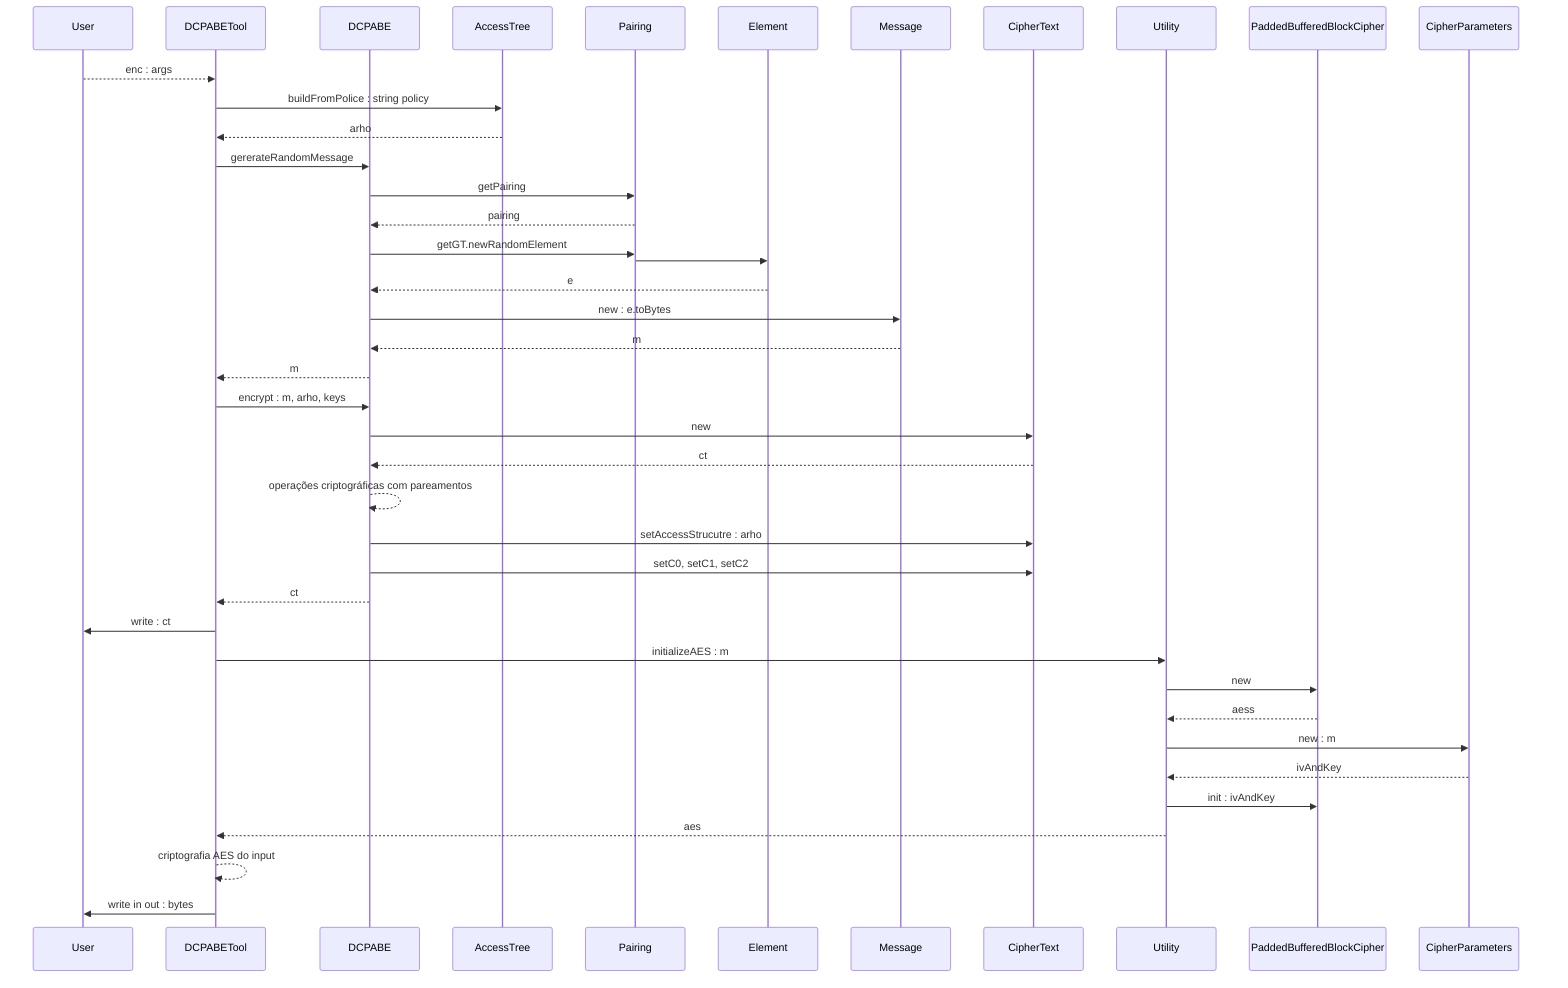 sequenceDiagram

    participant User
    participant DT as DCPABETool
    participant D as DCPABE
    participant A as AccessTree
    participant P as Pairing
    participant E as Element
    participant M as Message
    participant C as CipherText
    participant U as Utility
    participant PBBC as PaddedBufferedBlockCipher
    participant CP as CipherParameters

    User -->> DT: enc : args
    DT->>A: buildFromPolice : string policy
    A-->>DT: arho
    DT ->> D: gererateRandomMessage
    D ->> P: getPairing
    P -->> D: pairing
    D ->> P : getGT.newRandomElement
    P ->> E: 
    E -->> D: e
    D ->> M: new : e.toBytes    
    M -->> D: m
    D -->> DT: m
    DT ->> D: encrypt : m, arho, keys
    D ->> C: new
    C -->> D: ct
    D -->>D: operações criptográficas com pareamentos
    D ->> C: setAccessStrucutre : arho
    D ->> C: setC0, setC1, setC2
    D -->> DT: ct
    DT ->> User: write : ct
    DT ->> U: initializeAES : m
    U ->> PBBC: new
    PBBC -->> U:  aess
    U ->> CP:  new : m
    CP -->> U: ivAndKey
    U ->> PBBC: init : ivAndKey
    U -->> DT: aes
    DT -->>DT: criptografia AES do input
    DT ->> User: write in out : bytes